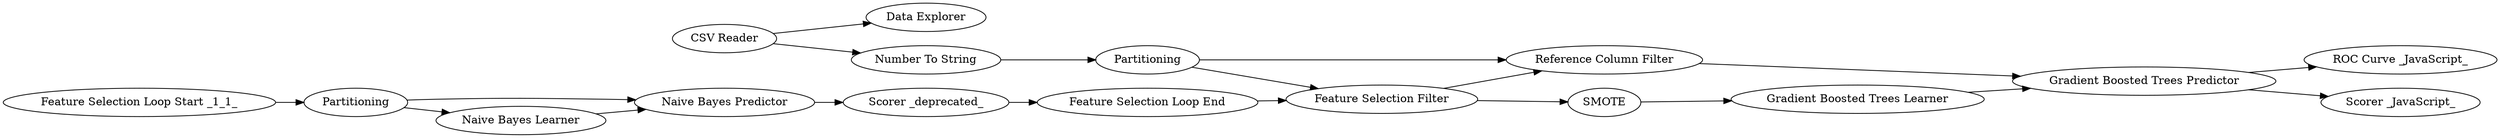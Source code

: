 digraph {
	"3546598739314175239_1" [label="CSV Reader"]
	"3546598739314175239_22" [label="Gradient Boosted Trees Learner"]
	"6727121411019999979_2" [label="Feature Selection Loop End"]
	"3546598739314175239_846" [label="ROC Curve _JavaScript_"]
	"6727121411019999979_10" [label="Naive Bayes Predictor"]
	"6727121411019999979_6" [label=Partitioning]
	"6727121411019999979_3" [label="Feature Selection Filter"]
	"6727121411019999979_9" [label="Naive Bayes Learner"]
	"3546598739314175239_824" [label="Number To String"]
	"3546598739314175239_4" [label=Partitioning]
	"3546598739314175239_847" [label="Data Explorer"]
	"3546598739314175239_23" [label="Gradient Boosted Trees Predictor"]
	"3546598739314175239_21" [label="Scorer _JavaScript_"]
	"6727121411019999979_7" [label="Scorer _deprecated_"]
	"3546598739314175239_845" [label=SMOTE]
	"3546598739314175239_823" [label="Reference Column Filter"]
	"6727121411019999979_8" [label="Feature Selection Loop Start _1_1_"]
	"3546598739314175239_823" -> "3546598739314175239_23"
	"3546598739314175239_4" -> "6727121411019999979_3"
	"6727121411019999979_3" -> "3546598739314175239_845"
	"3546598739314175239_23" -> "3546598739314175239_21"
	"3546598739314175239_4" -> "3546598739314175239_823"
	"6727121411019999979_9" -> "6727121411019999979_10"
	"3546598739314175239_23" -> "3546598739314175239_846"
	"3546598739314175239_1" -> "3546598739314175239_847"
	"3546598739314175239_845" -> "3546598739314175239_22"
	"3546598739314175239_1" -> "3546598739314175239_824"
	"3546598739314175239_22" -> "3546598739314175239_23"
	"6727121411019999979_3" -> "3546598739314175239_823"
	"3546598739314175239_824" -> "3546598739314175239_4"
	"6727121411019999979_10" -> "6727121411019999979_7"
	"6727121411019999979_6" -> "6727121411019999979_10"
	"6727121411019999979_7" -> "6727121411019999979_2"
	"6727121411019999979_2" -> "6727121411019999979_3"
	"6727121411019999979_6" -> "6727121411019999979_9"
	"6727121411019999979_8" -> "6727121411019999979_6"
	rankdir=LR
}
